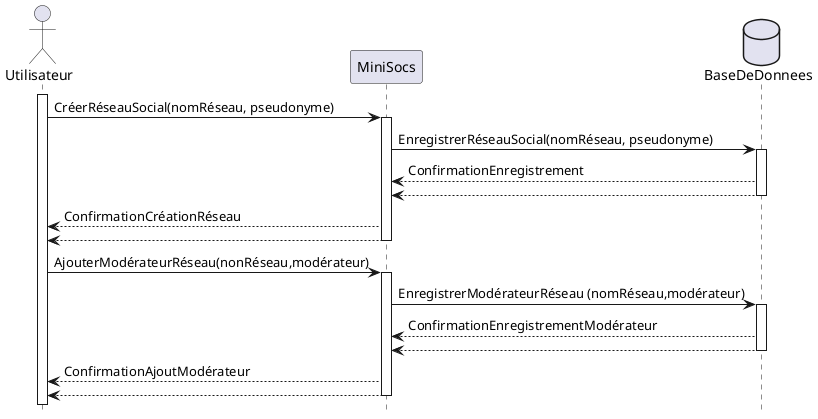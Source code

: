 @startuml

'Diagramme de séquence (PLantUML)'

'configuration charte graphique'
hide footbox
skinparam sequenceParticiantBackgroundColor White
skinparam sequenceActorBachkgroundColor White

'Déclaration des acteurs et des participants'
actor Utilisateur
participant MiniSocs
database BaseDeDonnees


activate Utilisateur
Utilisateur -> MiniSocs: CréerRéseauSocial(nomRéseau, pseudonyme)
activate MiniSocs
MiniSocs -> BaseDeDonnees: EnregistrerRéseauSocial(nomRéseau, pseudonyme)
activate BaseDeDonnees
BaseDeDonnees --> MiniSocs: ConfirmationEnregistrement
return
MiniSocs --> Utilisateur: ConfirmationCréationRéseau
return
Utilisateur ->MiniSocs : AjouterModérateurRéseau(nonRéseau,modérateur)
activate MiniSocs
MiniSocs -> BaseDeDonnees: EnregistrerModérateurRéseau (nomRéseau,modérateur)
activate BaseDeDonnees
BaseDeDonnees --> MiniSocs: ConfirmationEnregistrementModérateur
return
MiniSocs --> Utilisateur: ConfirmationAjoutModérateur
return

@enduml